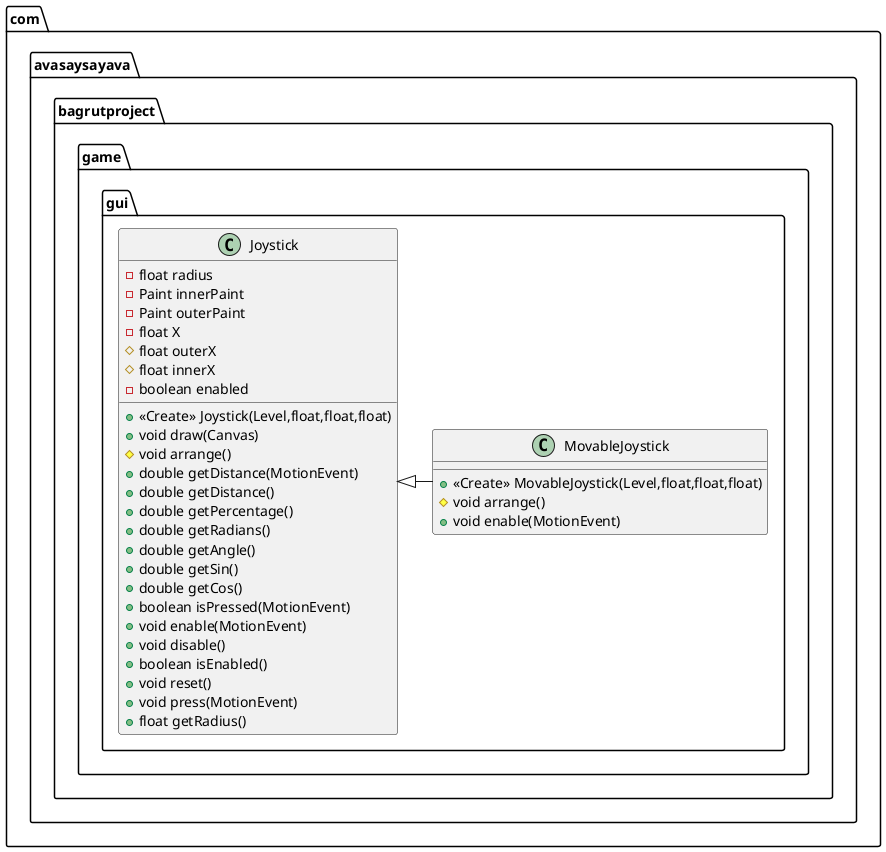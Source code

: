 @startuml
class com.avasaysayava.bagrutproject.game.gui.Joystick {
- float radius
- Paint innerPaint
- Paint outerPaint
- float X
# float outerX
# float innerX
- boolean enabled
+ <<Create>> Joystick(Level,float,float,float)
+ void draw(Canvas)
# void arrange()
+ double getDistance(MotionEvent)
+ double getDistance()
+ double getPercentage()
+ double getRadians()
+ double getAngle()
+ double getSin()
+ double getCos()
+ boolean isPressed(MotionEvent)
+ void enable(MotionEvent)
+ void disable()
+ boolean isEnabled()
+ void reset()
+ void press(MotionEvent)
+ float getRadius()
}


class com.avasaysayava.bagrutproject.game.gui.MovableJoystick {
+ <<Create>> MovableJoystick(Level,float,float,float)
# void arrange()
+ void enable(MotionEvent)
}



com.avasaysayava.bagrutproject.game.gui.Joystick <|- com.avasaysayava.bagrutproject.game.gui.MovableJoystick
@enduml